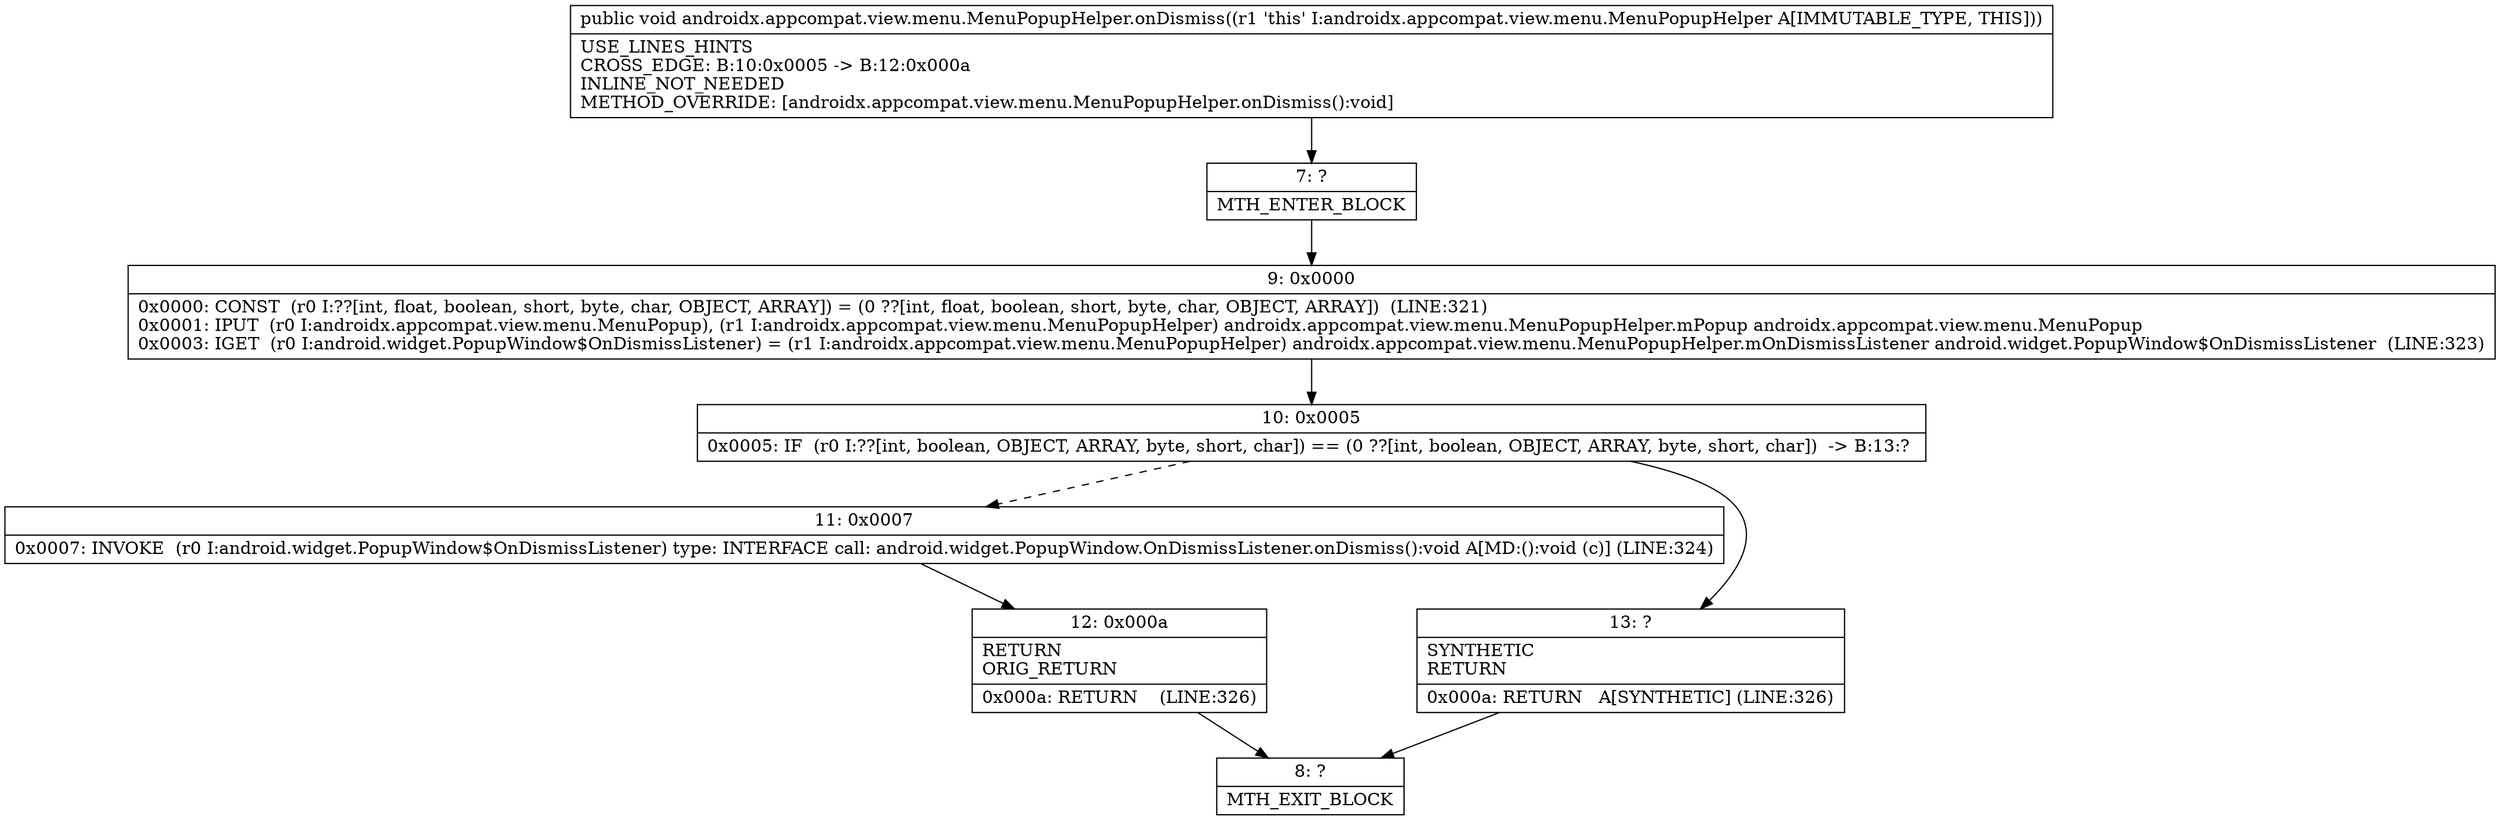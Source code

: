digraph "CFG forandroidx.appcompat.view.menu.MenuPopupHelper.onDismiss()V" {
Node_7 [shape=record,label="{7\:\ ?|MTH_ENTER_BLOCK\l}"];
Node_9 [shape=record,label="{9\:\ 0x0000|0x0000: CONST  (r0 I:??[int, float, boolean, short, byte, char, OBJECT, ARRAY]) = (0 ??[int, float, boolean, short, byte, char, OBJECT, ARRAY])  (LINE:321)\l0x0001: IPUT  (r0 I:androidx.appcompat.view.menu.MenuPopup), (r1 I:androidx.appcompat.view.menu.MenuPopupHelper) androidx.appcompat.view.menu.MenuPopupHelper.mPopup androidx.appcompat.view.menu.MenuPopup \l0x0003: IGET  (r0 I:android.widget.PopupWindow$OnDismissListener) = (r1 I:androidx.appcompat.view.menu.MenuPopupHelper) androidx.appcompat.view.menu.MenuPopupHelper.mOnDismissListener android.widget.PopupWindow$OnDismissListener  (LINE:323)\l}"];
Node_10 [shape=record,label="{10\:\ 0x0005|0x0005: IF  (r0 I:??[int, boolean, OBJECT, ARRAY, byte, short, char]) == (0 ??[int, boolean, OBJECT, ARRAY, byte, short, char])  \-\> B:13:? \l}"];
Node_11 [shape=record,label="{11\:\ 0x0007|0x0007: INVOKE  (r0 I:android.widget.PopupWindow$OnDismissListener) type: INTERFACE call: android.widget.PopupWindow.OnDismissListener.onDismiss():void A[MD:():void (c)] (LINE:324)\l}"];
Node_12 [shape=record,label="{12\:\ 0x000a|RETURN\lORIG_RETURN\l|0x000a: RETURN    (LINE:326)\l}"];
Node_8 [shape=record,label="{8\:\ ?|MTH_EXIT_BLOCK\l}"];
Node_13 [shape=record,label="{13\:\ ?|SYNTHETIC\lRETURN\l|0x000a: RETURN   A[SYNTHETIC] (LINE:326)\l}"];
MethodNode[shape=record,label="{public void androidx.appcompat.view.menu.MenuPopupHelper.onDismiss((r1 'this' I:androidx.appcompat.view.menu.MenuPopupHelper A[IMMUTABLE_TYPE, THIS]))  | USE_LINES_HINTS\lCROSS_EDGE: B:10:0x0005 \-\> B:12:0x000a\lINLINE_NOT_NEEDED\lMETHOD_OVERRIDE: [androidx.appcompat.view.menu.MenuPopupHelper.onDismiss():void]\l}"];
MethodNode -> Node_7;Node_7 -> Node_9;
Node_9 -> Node_10;
Node_10 -> Node_11[style=dashed];
Node_10 -> Node_13;
Node_11 -> Node_12;
Node_12 -> Node_8;
Node_13 -> Node_8;
}

